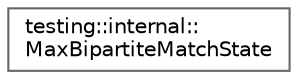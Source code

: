 digraph "Graphical Class Hierarchy"
{
 // LATEX_PDF_SIZE
  bgcolor="transparent";
  edge [fontname=Helvetica,fontsize=10,labelfontname=Helvetica,labelfontsize=10];
  node [fontname=Helvetica,fontsize=10,shape=box,height=0.2,width=0.4];
  rankdir="LR";
  Node0 [id="Node000000",label="testing::internal::\lMaxBipartiteMatchState",height=0.2,width=0.4,color="grey40", fillcolor="white", style="filled",URL="$classtesting_1_1internal_1_1MaxBipartiteMatchState.html",tooltip=" "];
}

